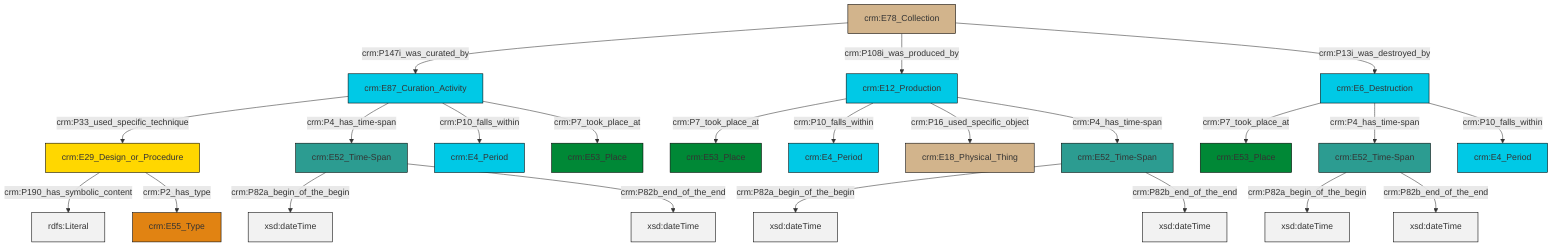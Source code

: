 graph TD
classDef Literal fill:#f2f2f2,stroke:#000000;
classDef CRM_Entity fill:#FFFFFF,stroke:#000000;
classDef Temporal_Entity fill:#00C9E6, stroke:#000000;
classDef Type fill:#E18312, stroke:#000000;
classDef Time-Span fill:#2C9C91, stroke:#000000;
classDef Appellation fill:#FFEB7F, stroke:#000000;
classDef Place fill:#008836, stroke:#000000;
classDef Persistent_Item fill:#B266B2, stroke:#000000;
classDef Conceptual_Object fill:#FFD700, stroke:#000000;
classDef Physical_Thing fill:#D2B48C, stroke:#000000;
classDef Actor fill:#f58aad, stroke:#000000;
classDef PC_Classes fill:#4ce600, stroke:#000000;
classDef Multi fill:#cccccc,stroke:#000000;

0["crm:E87_Curation_Activity"]:::Temporal_Entity -->|crm:P33_used_specific_technique| 1["crm:E29_Design_or_Procedure"]:::Conceptual_Object
4["crm:E12_Production"]:::Temporal_Entity -->|crm:P7_took_place_at| 5["crm:E53_Place"]:::Place
4["crm:E12_Production"]:::Temporal_Entity -->|crm:P10_falls_within| 8["crm:E4_Period"]:::Temporal_Entity
1["crm:E29_Design_or_Procedure"]:::Conceptual_Object -->|crm:P190_has_symbolic_content| 9[rdfs:Literal]:::Literal
1["crm:E29_Design_or_Procedure"]:::Conceptual_Object -->|crm:P2_has_type| 14["crm:E55_Type"]:::Type
15["crm:E6_Destruction"]:::Temporal_Entity -->|crm:P7_took_place_at| 2["crm:E53_Place"]:::Place
6["crm:E78_Collection"]:::Physical_Thing -->|crm:P147i_was_curated_by| 0["crm:E87_Curation_Activity"]:::Temporal_Entity
10["crm:E52_Time-Span"]:::Time-Span -->|crm:P82a_begin_of_the_begin| 16[xsd:dateTime]:::Literal
0["crm:E87_Curation_Activity"]:::Temporal_Entity -->|crm:P4_has_time-span| 12["crm:E52_Time-Span"]:::Time-Span
0["crm:E87_Curation_Activity"]:::Temporal_Entity -->|crm:P10_falls_within| 18["crm:E4_Period"]:::Temporal_Entity
0["crm:E87_Curation_Activity"]:::Temporal_Entity -->|crm:P7_took_place_at| 19["crm:E53_Place"]:::Place
4["crm:E12_Production"]:::Temporal_Entity -->|crm:P16_used_specific_object| 21["crm:E18_Physical_Thing"]:::Physical_Thing
6["crm:E78_Collection"]:::Physical_Thing -->|crm:P108i_was_produced_by| 4["crm:E12_Production"]:::Temporal_Entity
12["crm:E52_Time-Span"]:::Time-Span -->|crm:P82a_begin_of_the_begin| 22[xsd:dateTime]:::Literal
23["crm:E52_Time-Span"]:::Time-Span -->|crm:P82a_begin_of_the_begin| 24[xsd:dateTime]:::Literal
10["crm:E52_Time-Span"]:::Time-Span -->|crm:P82b_end_of_the_end| 28[xsd:dateTime]:::Literal
12["crm:E52_Time-Span"]:::Time-Span -->|crm:P82b_end_of_the_end| 29[xsd:dateTime]:::Literal
6["crm:E78_Collection"]:::Physical_Thing -->|crm:P13i_was_destroyed_by| 15["crm:E6_Destruction"]:::Temporal_Entity
15["crm:E6_Destruction"]:::Temporal_Entity -->|crm:P4_has_time-span| 10["crm:E52_Time-Span"]:::Time-Span
4["crm:E12_Production"]:::Temporal_Entity -->|crm:P4_has_time-span| 23["crm:E52_Time-Span"]:::Time-Span
15["crm:E6_Destruction"]:::Temporal_Entity -->|crm:P10_falls_within| 32["crm:E4_Period"]:::Temporal_Entity
23["crm:E52_Time-Span"]:::Time-Span -->|crm:P82b_end_of_the_end| 36[xsd:dateTime]:::Literal